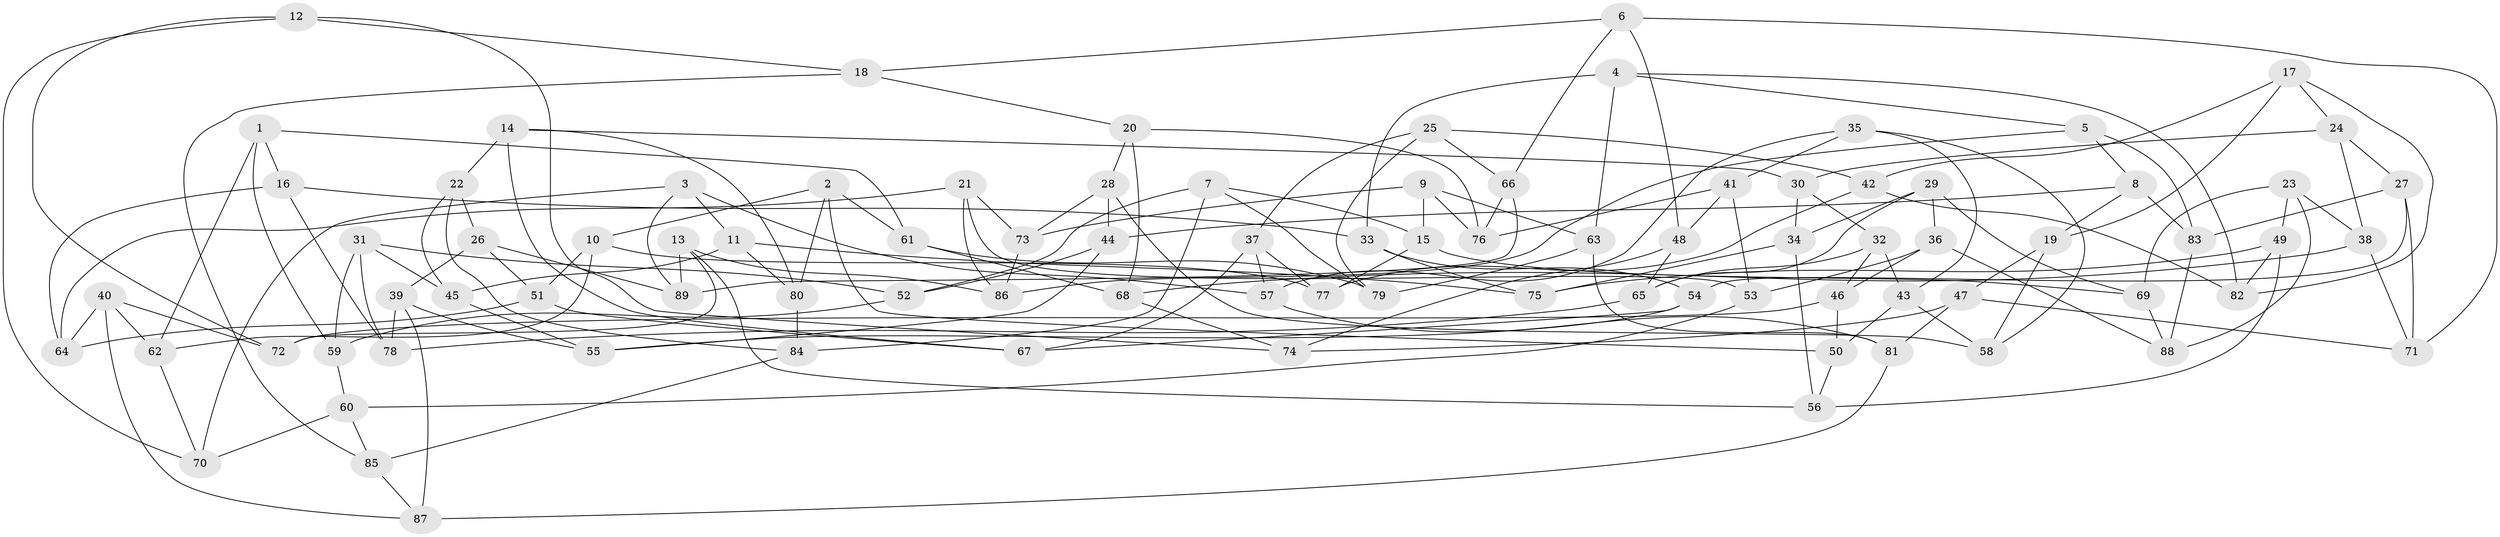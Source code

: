 // coarse degree distribution, {6: 0.43859649122807015, 5: 0.12280701754385964, 3: 0.05263157894736842, 4: 0.38596491228070173}
// Generated by graph-tools (version 1.1) at 2025/42/03/06/25 10:42:25]
// undirected, 89 vertices, 178 edges
graph export_dot {
graph [start="1"]
  node [color=gray90,style=filled];
  1;
  2;
  3;
  4;
  5;
  6;
  7;
  8;
  9;
  10;
  11;
  12;
  13;
  14;
  15;
  16;
  17;
  18;
  19;
  20;
  21;
  22;
  23;
  24;
  25;
  26;
  27;
  28;
  29;
  30;
  31;
  32;
  33;
  34;
  35;
  36;
  37;
  38;
  39;
  40;
  41;
  42;
  43;
  44;
  45;
  46;
  47;
  48;
  49;
  50;
  51;
  52;
  53;
  54;
  55;
  56;
  57;
  58;
  59;
  60;
  61;
  62;
  63;
  64;
  65;
  66;
  67;
  68;
  69;
  70;
  71;
  72;
  73;
  74;
  75;
  76;
  77;
  78;
  79;
  80;
  81;
  82;
  83;
  84;
  85;
  86;
  87;
  88;
  89;
  1 -- 61;
  1 -- 59;
  1 -- 16;
  1 -- 62;
  2 -- 10;
  2 -- 61;
  2 -- 80;
  2 -- 50;
  3 -- 70;
  3 -- 57;
  3 -- 89;
  3 -- 11;
  4 -- 63;
  4 -- 82;
  4 -- 5;
  4 -- 33;
  5 -- 8;
  5 -- 83;
  5 -- 86;
  6 -- 48;
  6 -- 71;
  6 -- 66;
  6 -- 18;
  7 -- 79;
  7 -- 52;
  7 -- 84;
  7 -- 15;
  8 -- 19;
  8 -- 44;
  8 -- 83;
  9 -- 73;
  9 -- 15;
  9 -- 76;
  9 -- 63;
  10 -- 77;
  10 -- 62;
  10 -- 51;
  11 -- 45;
  11 -- 80;
  11 -- 75;
  12 -- 70;
  12 -- 18;
  12 -- 72;
  12 -- 74;
  13 -- 89;
  13 -- 72;
  13 -- 86;
  13 -- 56;
  14 -- 67;
  14 -- 30;
  14 -- 22;
  14 -- 80;
  15 -- 69;
  15 -- 77;
  16 -- 78;
  16 -- 33;
  16 -- 64;
  17 -- 42;
  17 -- 82;
  17 -- 19;
  17 -- 24;
  18 -- 85;
  18 -- 20;
  19 -- 47;
  19 -- 58;
  20 -- 68;
  20 -- 28;
  20 -- 76;
  21 -- 86;
  21 -- 64;
  21 -- 53;
  21 -- 73;
  22 -- 84;
  22 -- 26;
  22 -- 45;
  23 -- 38;
  23 -- 49;
  23 -- 88;
  23 -- 69;
  24 -- 30;
  24 -- 38;
  24 -- 27;
  25 -- 37;
  25 -- 66;
  25 -- 42;
  25 -- 79;
  26 -- 51;
  26 -- 89;
  26 -- 39;
  27 -- 54;
  27 -- 83;
  27 -- 71;
  28 -- 73;
  28 -- 58;
  28 -- 44;
  29 -- 69;
  29 -- 34;
  29 -- 65;
  29 -- 36;
  30 -- 32;
  30 -- 34;
  31 -- 78;
  31 -- 52;
  31 -- 59;
  31 -- 45;
  32 -- 46;
  32 -- 43;
  32 -- 65;
  33 -- 75;
  33 -- 54;
  34 -- 75;
  34 -- 56;
  35 -- 41;
  35 -- 43;
  35 -- 58;
  35 -- 57;
  36 -- 46;
  36 -- 53;
  36 -- 88;
  37 -- 67;
  37 -- 57;
  37 -- 77;
  38 -- 71;
  38 -- 68;
  39 -- 87;
  39 -- 55;
  39 -- 78;
  40 -- 64;
  40 -- 62;
  40 -- 87;
  40 -- 72;
  41 -- 76;
  41 -- 48;
  41 -- 53;
  42 -- 77;
  42 -- 82;
  43 -- 50;
  43 -- 58;
  44 -- 55;
  44 -- 52;
  45 -- 55;
  46 -- 72;
  46 -- 50;
  47 -- 71;
  47 -- 74;
  47 -- 81;
  48 -- 65;
  48 -- 74;
  49 -- 82;
  49 -- 75;
  49 -- 56;
  50 -- 56;
  51 -- 67;
  51 -- 64;
  52 -- 59;
  53 -- 60;
  54 -- 55;
  54 -- 67;
  57 -- 81;
  59 -- 60;
  60 -- 85;
  60 -- 70;
  61 -- 68;
  61 -- 79;
  62 -- 70;
  63 -- 79;
  63 -- 81;
  65 -- 78;
  66 -- 76;
  66 -- 89;
  68 -- 74;
  69 -- 88;
  73 -- 86;
  80 -- 84;
  81 -- 87;
  83 -- 88;
  84 -- 85;
  85 -- 87;
}
